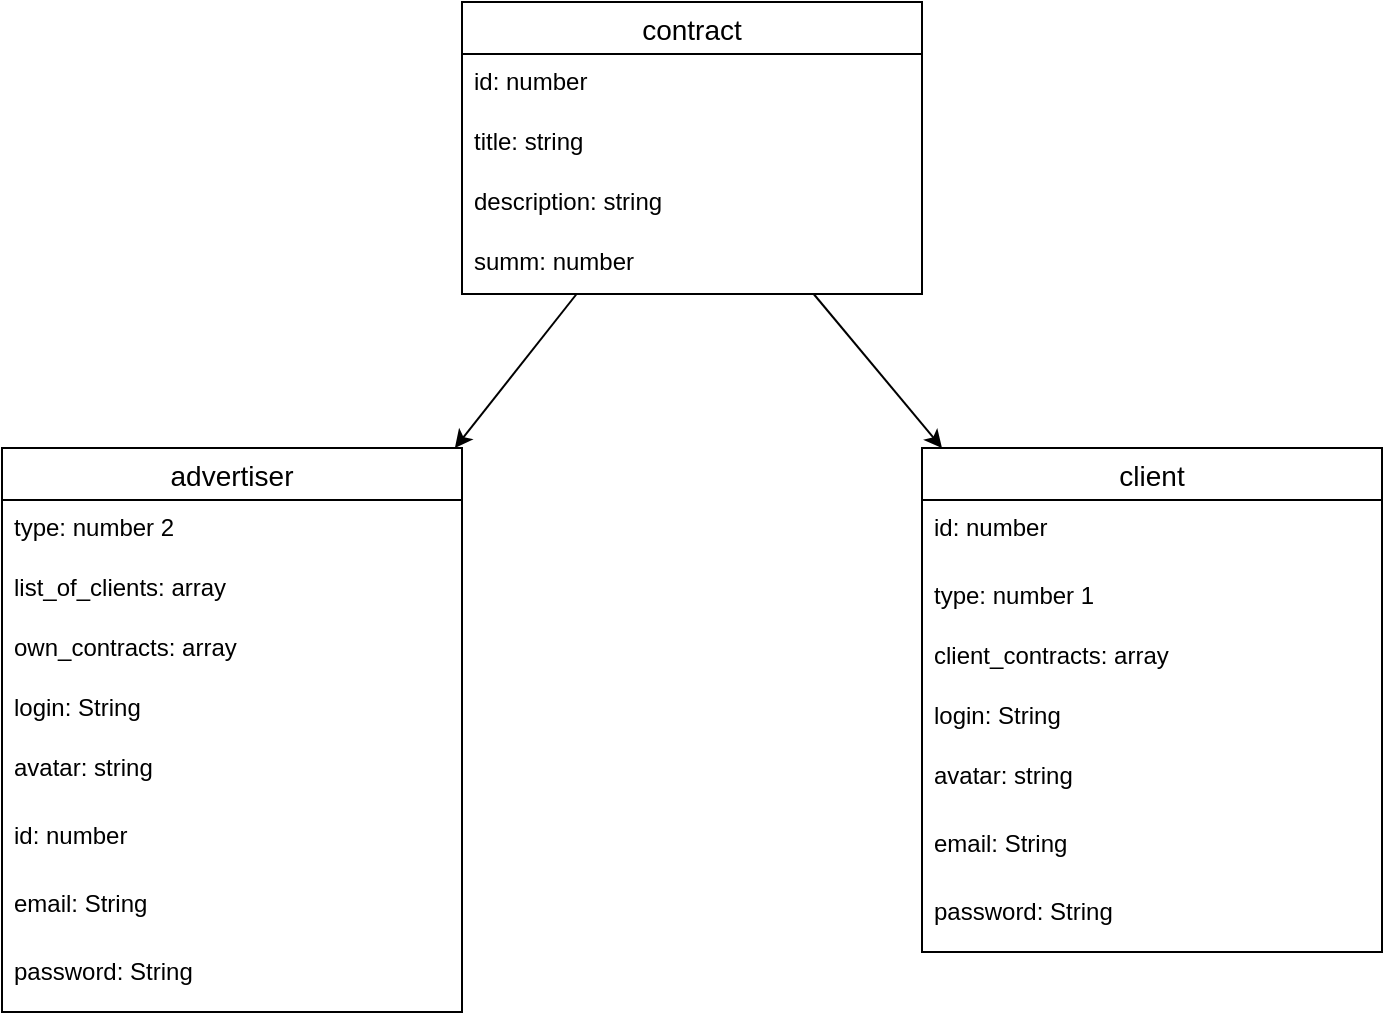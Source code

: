 <mxfile>
    <diagram id="waEWARUjsuh4bp-iptOI" name="Page-1">
        <mxGraphModel dx="373" dy="1736" grid="1" gridSize="10" guides="1" tooltips="1" connect="1" arrows="1" fold="1" page="1" pageScale="1" pageWidth="827" pageHeight="1169" math="0" shadow="0">
            <root>
                <mxCell id="0"/>
                <mxCell id="1" parent="0"/>
                <mxCell id="2RLasN3P5dUDfCjyLhph-53" value="сlient" style="swimlane;fontStyle=0;childLayout=stackLayout;horizontal=1;startSize=26;horizontalStack=0;resizeParent=1;resizeParentMax=0;resizeLast=0;collapsible=1;marginBottom=0;align=center;fontSize=14;" parent="1" vertex="1">
                    <mxGeometry x="490" y="-727" width="230" height="252" as="geometry">
                        <mxRectangle x="254" y="-450" width="50" height="26" as="alternateBounds"/>
                    </mxGeometry>
                </mxCell>
                <mxCell id="6" value="id: number&#10;" style="text;strokeColor=none;fillColor=none;spacingLeft=4;spacingRight=4;overflow=hidden;rotatable=0;points=[[0,0.5],[1,0.5]];portConstraint=eastwest;fontSize=12;" vertex="1" parent="2RLasN3P5dUDfCjyLhph-53">
                    <mxGeometry y="26" width="230" height="34" as="geometry"/>
                </mxCell>
                <mxCell id="2RLasN3P5dUDfCjyLhph-54" value="type: number 1" style="text;strokeColor=none;fillColor=none;spacingLeft=4;spacingRight=4;overflow=hidden;rotatable=0;points=[[0,0.5],[1,0.5]];portConstraint=eastwest;fontSize=12;" parent="2RLasN3P5dUDfCjyLhph-53" vertex="1">
                    <mxGeometry y="60" width="230" height="30" as="geometry"/>
                </mxCell>
                <mxCell id="2RLasN3P5dUDfCjyLhph-60" value="client_contracts: array" style="text;strokeColor=none;fillColor=none;spacingLeft=4;spacingRight=4;overflow=hidden;rotatable=0;points=[[0,0.5],[1,0.5]];portConstraint=eastwest;fontSize=12;" parent="2RLasN3P5dUDfCjyLhph-53" vertex="1">
                    <mxGeometry y="90" width="230" height="30" as="geometry"/>
                </mxCell>
                <mxCell id="2" value="login: String" style="text;strokeColor=none;fillColor=none;spacingLeft=4;spacingRight=4;overflow=hidden;rotatable=0;points=[[0,0.5],[1,0.5]];portConstraint=eastwest;fontSize=12;" vertex="1" parent="2RLasN3P5dUDfCjyLhph-53">
                    <mxGeometry y="120" width="230" height="30" as="geometry"/>
                </mxCell>
                <mxCell id="7" value="avatar: string" style="text;strokeColor=none;fillColor=none;spacingLeft=4;spacingRight=4;overflow=hidden;rotatable=0;points=[[0,0.5],[1,0.5]];portConstraint=eastwest;fontSize=12;" vertex="1" parent="2RLasN3P5dUDfCjyLhph-53">
                    <mxGeometry y="150" width="230" height="34" as="geometry"/>
                </mxCell>
                <mxCell id="4" value="email: String" style="text;strokeColor=none;fillColor=none;spacingLeft=4;spacingRight=4;overflow=hidden;rotatable=0;points=[[0,0.5],[1,0.5]];portConstraint=eastwest;fontSize=12;" vertex="1" parent="2RLasN3P5dUDfCjyLhph-53">
                    <mxGeometry y="184" width="230" height="34" as="geometry"/>
                </mxCell>
                <mxCell id="3" value="password: String" style="text;strokeColor=none;fillColor=none;spacingLeft=4;spacingRight=4;overflow=hidden;rotatable=0;points=[[0,0.5],[1,0.5]];portConstraint=eastwest;fontSize=12;" vertex="1" parent="2RLasN3P5dUDfCjyLhph-53">
                    <mxGeometry y="218" width="230" height="34" as="geometry"/>
                </mxCell>
                <mxCell id="2RLasN3P5dUDfCjyLhph-63" value="advertiser" style="swimlane;fontStyle=0;childLayout=stackLayout;horizontal=1;startSize=26;horizontalStack=0;resizeParent=1;resizeParentMax=0;resizeLast=0;collapsible=1;marginBottom=0;align=center;fontSize=14;" parent="1" vertex="1">
                    <mxGeometry x="30" y="-727" width="230" height="282" as="geometry">
                        <mxRectangle x="254" y="-450" width="50" height="26" as="alternateBounds"/>
                    </mxGeometry>
                </mxCell>
                <mxCell id="2RLasN3P5dUDfCjyLhph-64" value="type: number 2" style="text;strokeColor=none;fillColor=none;spacingLeft=4;spacingRight=4;overflow=hidden;rotatable=0;points=[[0,0.5],[1,0.5]];portConstraint=eastwest;fontSize=12;" parent="2RLasN3P5dUDfCjyLhph-63" vertex="1">
                    <mxGeometry y="26" width="230" height="30" as="geometry"/>
                </mxCell>
                <mxCell id="2RLasN3P5dUDfCjyLhph-65" value="list_of_clients: array" style="text;strokeColor=none;fillColor=none;spacingLeft=4;spacingRight=4;overflow=hidden;rotatable=0;points=[[0,0.5],[1,0.5]];portConstraint=eastwest;fontSize=12;" parent="2RLasN3P5dUDfCjyLhph-63" vertex="1">
                    <mxGeometry y="56" width="230" height="30" as="geometry"/>
                </mxCell>
                <mxCell id="2RLasN3P5dUDfCjyLhph-67" value="own_contracts: array" style="text;strokeColor=none;fillColor=none;spacingLeft=4;spacingRight=4;overflow=hidden;rotatable=0;points=[[0,0.5],[1,0.5]];portConstraint=eastwest;fontSize=12;" parent="2RLasN3P5dUDfCjyLhph-63" vertex="1">
                    <mxGeometry y="86" width="230" height="30" as="geometry"/>
                </mxCell>
                <mxCell id="8" value="login: String" style="text;strokeColor=none;fillColor=none;spacingLeft=4;spacingRight=4;overflow=hidden;rotatable=0;points=[[0,0.5],[1,0.5]];portConstraint=eastwest;fontSize=12;" vertex="1" parent="2RLasN3P5dUDfCjyLhph-63">
                    <mxGeometry y="116" width="230" height="30" as="geometry"/>
                </mxCell>
                <mxCell id="13" value="avatar: string" style="text;strokeColor=none;fillColor=none;spacingLeft=4;spacingRight=4;overflow=hidden;rotatable=0;points=[[0,0.5],[1,0.5]];portConstraint=eastwest;fontSize=12;" vertex="1" parent="2RLasN3P5dUDfCjyLhph-63">
                    <mxGeometry y="146" width="230" height="34" as="geometry"/>
                </mxCell>
                <mxCell id="12" value="id: number&#10;" style="text;strokeColor=none;fillColor=none;spacingLeft=4;spacingRight=4;overflow=hidden;rotatable=0;points=[[0,0.5],[1,0.5]];portConstraint=eastwest;fontSize=12;" vertex="1" parent="2RLasN3P5dUDfCjyLhph-63">
                    <mxGeometry y="180" width="230" height="34" as="geometry"/>
                </mxCell>
                <mxCell id="10" value="email: String" style="text;strokeColor=none;fillColor=none;spacingLeft=4;spacingRight=4;overflow=hidden;rotatable=0;points=[[0,0.5],[1,0.5]];portConstraint=eastwest;fontSize=12;" vertex="1" parent="2RLasN3P5dUDfCjyLhph-63">
                    <mxGeometry y="214" width="230" height="34" as="geometry"/>
                </mxCell>
                <mxCell id="9" value="password: String" style="text;strokeColor=none;fillColor=none;spacingLeft=4;spacingRight=4;overflow=hidden;rotatable=0;points=[[0,0.5],[1,0.5]];portConstraint=eastwest;fontSize=12;" vertex="1" parent="2RLasN3P5dUDfCjyLhph-63">
                    <mxGeometry y="248" width="230" height="34" as="geometry"/>
                </mxCell>
                <mxCell id="15" style="edgeStyle=none;html=1;" edge="1" parent="1" source="2RLasN3P5dUDfCjyLhph-69" target="2RLasN3P5dUDfCjyLhph-63">
                    <mxGeometry relative="1" as="geometry"/>
                </mxCell>
                <mxCell id="16" style="edgeStyle=none;html=1;" edge="1" parent="1" source="2RLasN3P5dUDfCjyLhph-69" target="2RLasN3P5dUDfCjyLhph-53">
                    <mxGeometry relative="1" as="geometry"/>
                </mxCell>
                <mxCell id="2RLasN3P5dUDfCjyLhph-69" value="contract" style="swimlane;fontStyle=0;childLayout=stackLayout;horizontal=1;startSize=26;horizontalStack=0;resizeParent=1;resizeParentMax=0;resizeLast=0;collapsible=1;marginBottom=0;align=center;fontSize=14;" parent="1" vertex="1">
                    <mxGeometry x="260" y="-950" width="230" height="146" as="geometry">
                        <mxRectangle x="140" y="-810" width="50" height="26" as="alternateBounds"/>
                    </mxGeometry>
                </mxCell>
                <mxCell id="2RLasN3P5dUDfCjyLhph-70" value="id: number" style="text;strokeColor=none;fillColor=none;spacingLeft=4;spacingRight=4;overflow=hidden;rotatable=0;points=[[0,0.5],[1,0.5]];portConstraint=eastwest;fontSize=12;" parent="2RLasN3P5dUDfCjyLhph-69" vertex="1">
                    <mxGeometry y="26" width="230" height="30" as="geometry"/>
                </mxCell>
                <mxCell id="2RLasN3P5dUDfCjyLhph-71" value="title: string&#10;" style="text;strokeColor=none;fillColor=none;spacingLeft=4;spacingRight=4;overflow=hidden;rotatable=0;points=[[0,0.5],[1,0.5]];portConstraint=eastwest;fontSize=12;" parent="2RLasN3P5dUDfCjyLhph-69" vertex="1">
                    <mxGeometry y="56" width="230" height="30" as="geometry"/>
                </mxCell>
                <mxCell id="2RLasN3P5dUDfCjyLhph-76" value="description: string&#10;" style="text;strokeColor=none;fillColor=none;spacingLeft=4;spacingRight=4;overflow=hidden;rotatable=0;points=[[0,0.5],[1,0.5]];portConstraint=eastwest;fontSize=12;" parent="2RLasN3P5dUDfCjyLhph-69" vertex="1">
                    <mxGeometry y="86" width="230" height="30" as="geometry"/>
                </mxCell>
                <mxCell id="2RLasN3P5dUDfCjyLhph-75" value="summ: number" style="text;strokeColor=none;fillColor=none;spacingLeft=4;spacingRight=4;overflow=hidden;rotatable=0;points=[[0,0.5],[1,0.5]];portConstraint=eastwest;fontSize=12;" parent="2RLasN3P5dUDfCjyLhph-69" vertex="1">
                    <mxGeometry y="116" width="230" height="30" as="geometry"/>
                </mxCell>
            </root>
        </mxGraphModel>
    </diagram>
</mxfile>